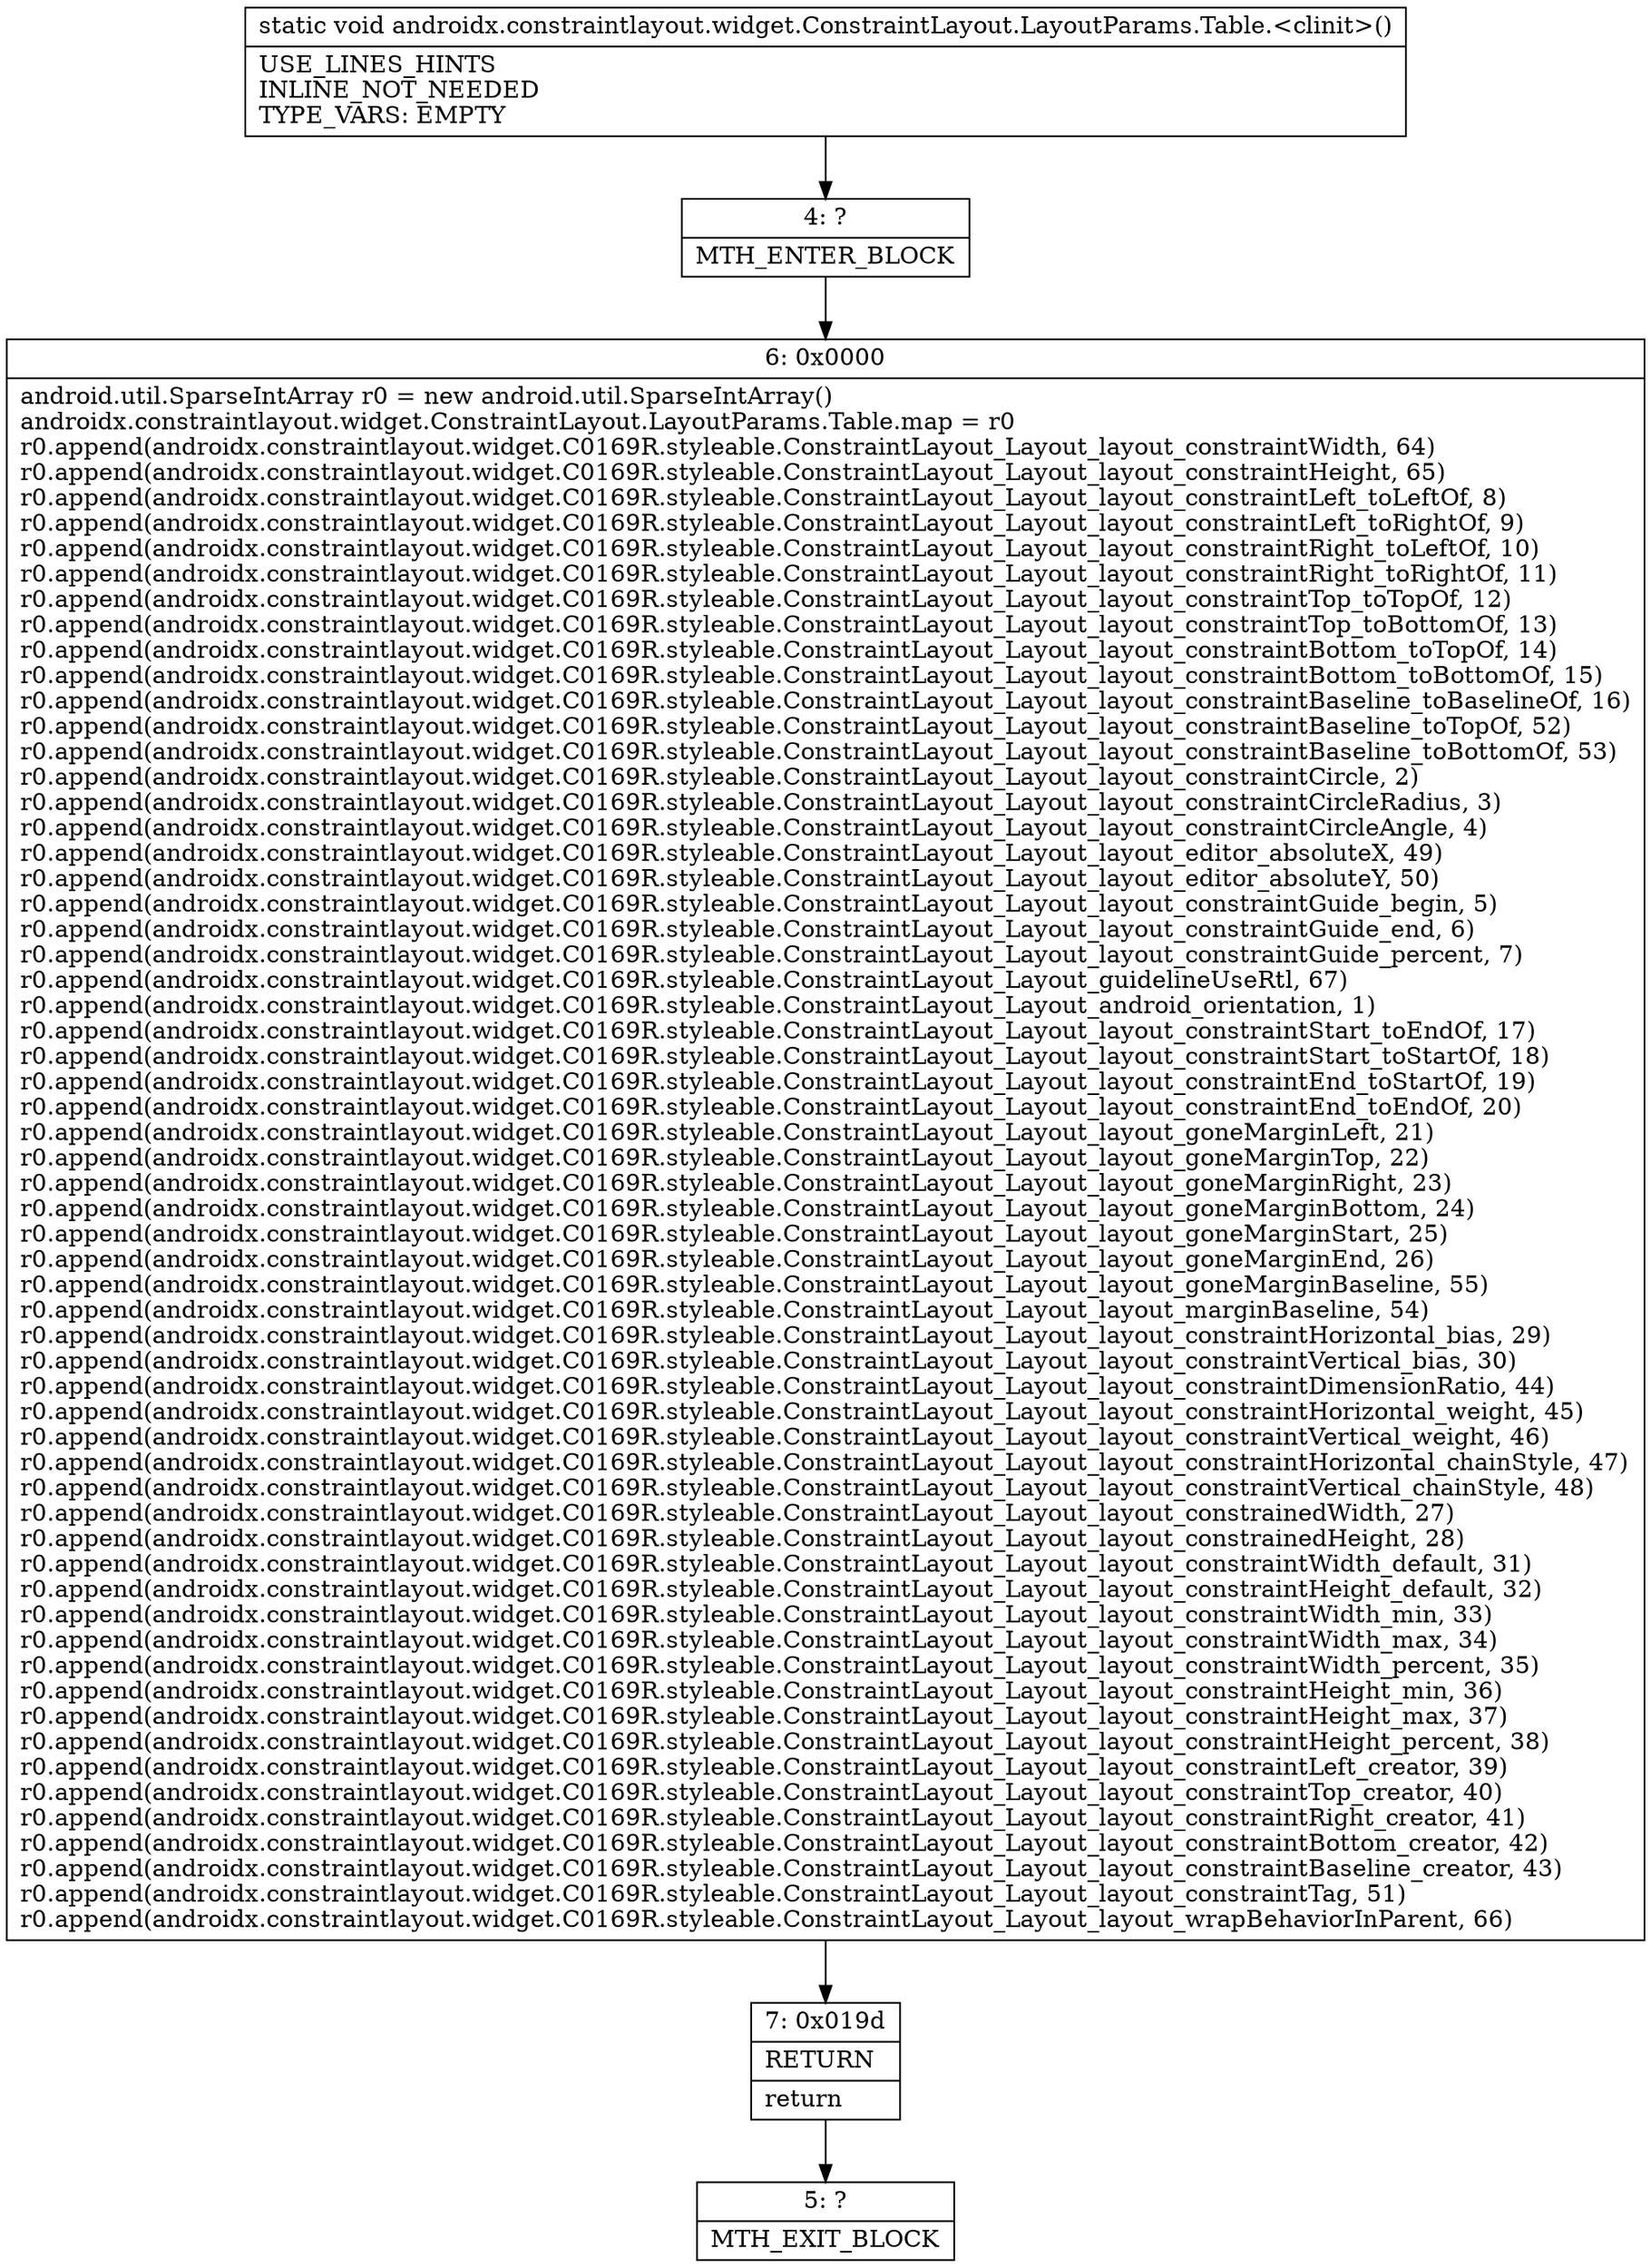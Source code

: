 digraph "CFG forandroidx.constraintlayout.widget.ConstraintLayout.LayoutParams.Table.\<clinit\>()V" {
Node_4 [shape=record,label="{4\:\ ?|MTH_ENTER_BLOCK\l}"];
Node_6 [shape=record,label="{6\:\ 0x0000|android.util.SparseIntArray r0 = new android.util.SparseIntArray()\landroidx.constraintlayout.widget.ConstraintLayout.LayoutParams.Table.map = r0\lr0.append(androidx.constraintlayout.widget.C0169R.styleable.ConstraintLayout_Layout_layout_constraintWidth, 64)\lr0.append(androidx.constraintlayout.widget.C0169R.styleable.ConstraintLayout_Layout_layout_constraintHeight, 65)\lr0.append(androidx.constraintlayout.widget.C0169R.styleable.ConstraintLayout_Layout_layout_constraintLeft_toLeftOf, 8)\lr0.append(androidx.constraintlayout.widget.C0169R.styleable.ConstraintLayout_Layout_layout_constraintLeft_toRightOf, 9)\lr0.append(androidx.constraintlayout.widget.C0169R.styleable.ConstraintLayout_Layout_layout_constraintRight_toLeftOf, 10)\lr0.append(androidx.constraintlayout.widget.C0169R.styleable.ConstraintLayout_Layout_layout_constraintRight_toRightOf, 11)\lr0.append(androidx.constraintlayout.widget.C0169R.styleable.ConstraintLayout_Layout_layout_constraintTop_toTopOf, 12)\lr0.append(androidx.constraintlayout.widget.C0169R.styleable.ConstraintLayout_Layout_layout_constraintTop_toBottomOf, 13)\lr0.append(androidx.constraintlayout.widget.C0169R.styleable.ConstraintLayout_Layout_layout_constraintBottom_toTopOf, 14)\lr0.append(androidx.constraintlayout.widget.C0169R.styleable.ConstraintLayout_Layout_layout_constraintBottom_toBottomOf, 15)\lr0.append(androidx.constraintlayout.widget.C0169R.styleable.ConstraintLayout_Layout_layout_constraintBaseline_toBaselineOf, 16)\lr0.append(androidx.constraintlayout.widget.C0169R.styleable.ConstraintLayout_Layout_layout_constraintBaseline_toTopOf, 52)\lr0.append(androidx.constraintlayout.widget.C0169R.styleable.ConstraintLayout_Layout_layout_constraintBaseline_toBottomOf, 53)\lr0.append(androidx.constraintlayout.widget.C0169R.styleable.ConstraintLayout_Layout_layout_constraintCircle, 2)\lr0.append(androidx.constraintlayout.widget.C0169R.styleable.ConstraintLayout_Layout_layout_constraintCircleRadius, 3)\lr0.append(androidx.constraintlayout.widget.C0169R.styleable.ConstraintLayout_Layout_layout_constraintCircleAngle, 4)\lr0.append(androidx.constraintlayout.widget.C0169R.styleable.ConstraintLayout_Layout_layout_editor_absoluteX, 49)\lr0.append(androidx.constraintlayout.widget.C0169R.styleable.ConstraintLayout_Layout_layout_editor_absoluteY, 50)\lr0.append(androidx.constraintlayout.widget.C0169R.styleable.ConstraintLayout_Layout_layout_constraintGuide_begin, 5)\lr0.append(androidx.constraintlayout.widget.C0169R.styleable.ConstraintLayout_Layout_layout_constraintGuide_end, 6)\lr0.append(androidx.constraintlayout.widget.C0169R.styleable.ConstraintLayout_Layout_layout_constraintGuide_percent, 7)\lr0.append(androidx.constraintlayout.widget.C0169R.styleable.ConstraintLayout_Layout_guidelineUseRtl, 67)\lr0.append(androidx.constraintlayout.widget.C0169R.styleable.ConstraintLayout_Layout_android_orientation, 1)\lr0.append(androidx.constraintlayout.widget.C0169R.styleable.ConstraintLayout_Layout_layout_constraintStart_toEndOf, 17)\lr0.append(androidx.constraintlayout.widget.C0169R.styleable.ConstraintLayout_Layout_layout_constraintStart_toStartOf, 18)\lr0.append(androidx.constraintlayout.widget.C0169R.styleable.ConstraintLayout_Layout_layout_constraintEnd_toStartOf, 19)\lr0.append(androidx.constraintlayout.widget.C0169R.styleable.ConstraintLayout_Layout_layout_constraintEnd_toEndOf, 20)\lr0.append(androidx.constraintlayout.widget.C0169R.styleable.ConstraintLayout_Layout_layout_goneMarginLeft, 21)\lr0.append(androidx.constraintlayout.widget.C0169R.styleable.ConstraintLayout_Layout_layout_goneMarginTop, 22)\lr0.append(androidx.constraintlayout.widget.C0169R.styleable.ConstraintLayout_Layout_layout_goneMarginRight, 23)\lr0.append(androidx.constraintlayout.widget.C0169R.styleable.ConstraintLayout_Layout_layout_goneMarginBottom, 24)\lr0.append(androidx.constraintlayout.widget.C0169R.styleable.ConstraintLayout_Layout_layout_goneMarginStart, 25)\lr0.append(androidx.constraintlayout.widget.C0169R.styleable.ConstraintLayout_Layout_layout_goneMarginEnd, 26)\lr0.append(androidx.constraintlayout.widget.C0169R.styleable.ConstraintLayout_Layout_layout_goneMarginBaseline, 55)\lr0.append(androidx.constraintlayout.widget.C0169R.styleable.ConstraintLayout_Layout_layout_marginBaseline, 54)\lr0.append(androidx.constraintlayout.widget.C0169R.styleable.ConstraintLayout_Layout_layout_constraintHorizontal_bias, 29)\lr0.append(androidx.constraintlayout.widget.C0169R.styleable.ConstraintLayout_Layout_layout_constraintVertical_bias, 30)\lr0.append(androidx.constraintlayout.widget.C0169R.styleable.ConstraintLayout_Layout_layout_constraintDimensionRatio, 44)\lr0.append(androidx.constraintlayout.widget.C0169R.styleable.ConstraintLayout_Layout_layout_constraintHorizontal_weight, 45)\lr0.append(androidx.constraintlayout.widget.C0169R.styleable.ConstraintLayout_Layout_layout_constraintVertical_weight, 46)\lr0.append(androidx.constraintlayout.widget.C0169R.styleable.ConstraintLayout_Layout_layout_constraintHorizontal_chainStyle, 47)\lr0.append(androidx.constraintlayout.widget.C0169R.styleable.ConstraintLayout_Layout_layout_constraintVertical_chainStyle, 48)\lr0.append(androidx.constraintlayout.widget.C0169R.styleable.ConstraintLayout_Layout_layout_constrainedWidth, 27)\lr0.append(androidx.constraintlayout.widget.C0169R.styleable.ConstraintLayout_Layout_layout_constrainedHeight, 28)\lr0.append(androidx.constraintlayout.widget.C0169R.styleable.ConstraintLayout_Layout_layout_constraintWidth_default, 31)\lr0.append(androidx.constraintlayout.widget.C0169R.styleable.ConstraintLayout_Layout_layout_constraintHeight_default, 32)\lr0.append(androidx.constraintlayout.widget.C0169R.styleable.ConstraintLayout_Layout_layout_constraintWidth_min, 33)\lr0.append(androidx.constraintlayout.widget.C0169R.styleable.ConstraintLayout_Layout_layout_constraintWidth_max, 34)\lr0.append(androidx.constraintlayout.widget.C0169R.styleable.ConstraintLayout_Layout_layout_constraintWidth_percent, 35)\lr0.append(androidx.constraintlayout.widget.C0169R.styleable.ConstraintLayout_Layout_layout_constraintHeight_min, 36)\lr0.append(androidx.constraintlayout.widget.C0169R.styleable.ConstraintLayout_Layout_layout_constraintHeight_max, 37)\lr0.append(androidx.constraintlayout.widget.C0169R.styleable.ConstraintLayout_Layout_layout_constraintHeight_percent, 38)\lr0.append(androidx.constraintlayout.widget.C0169R.styleable.ConstraintLayout_Layout_layout_constraintLeft_creator, 39)\lr0.append(androidx.constraintlayout.widget.C0169R.styleable.ConstraintLayout_Layout_layout_constraintTop_creator, 40)\lr0.append(androidx.constraintlayout.widget.C0169R.styleable.ConstraintLayout_Layout_layout_constraintRight_creator, 41)\lr0.append(androidx.constraintlayout.widget.C0169R.styleable.ConstraintLayout_Layout_layout_constraintBottom_creator, 42)\lr0.append(androidx.constraintlayout.widget.C0169R.styleable.ConstraintLayout_Layout_layout_constraintBaseline_creator, 43)\lr0.append(androidx.constraintlayout.widget.C0169R.styleable.ConstraintLayout_Layout_layout_constraintTag, 51)\lr0.append(androidx.constraintlayout.widget.C0169R.styleable.ConstraintLayout_Layout_layout_wrapBehaviorInParent, 66)\l}"];
Node_7 [shape=record,label="{7\:\ 0x019d|RETURN\l|return\l}"];
Node_5 [shape=record,label="{5\:\ ?|MTH_EXIT_BLOCK\l}"];
MethodNode[shape=record,label="{static void androidx.constraintlayout.widget.ConstraintLayout.LayoutParams.Table.\<clinit\>()  | USE_LINES_HINTS\lINLINE_NOT_NEEDED\lTYPE_VARS: EMPTY\l}"];
MethodNode -> Node_4;Node_4 -> Node_6;
Node_6 -> Node_7;
Node_7 -> Node_5;
}

